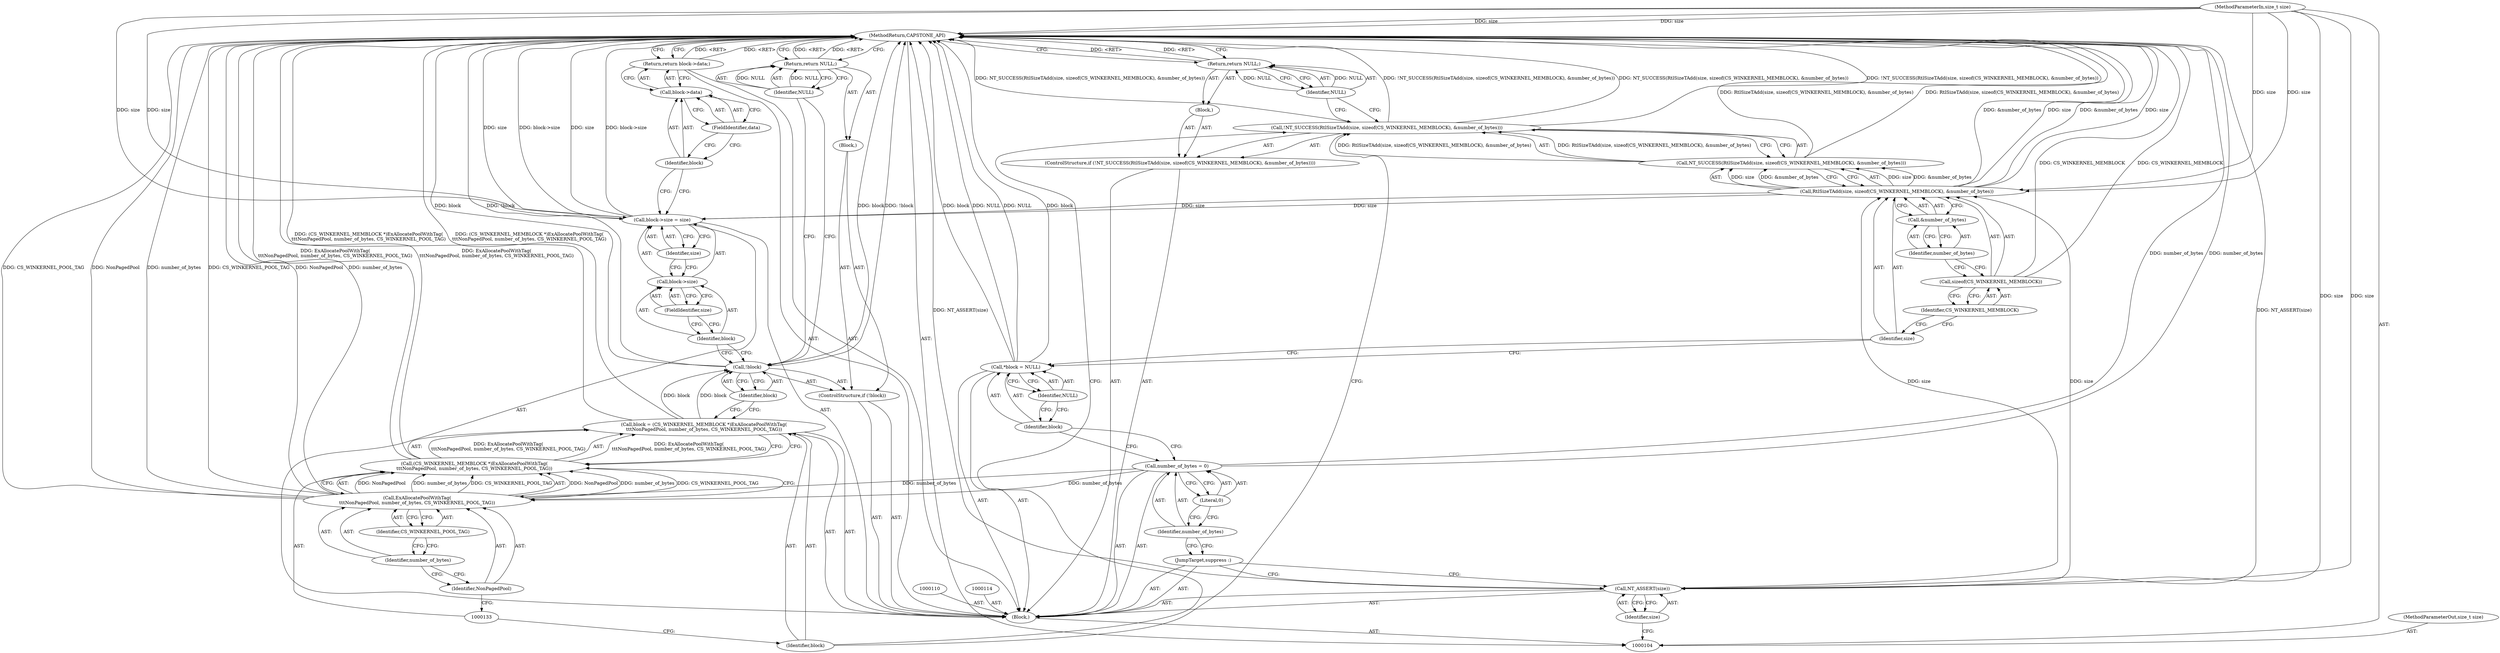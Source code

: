 digraph "0_capstone_6fe86eef621b9849f51a5e1e5d73258a93440403" {
"1000105" [label="(MethodParameterIn,size_t size)"];
"1000208" [label="(MethodParameterOut,size_t size)"];
"1000153" [label="(MethodReturn,CAPSTONE_API)"];
"1000118" [label="(ControlStructure,if (!NT_SUCCESS(RtlSizeTAdd(size, sizeof(CS_WINKERNEL_MEMBLOCK), &number_of_bytes))))"];
"1000121" [label="(Call,RtlSizeTAdd(size, sizeof(CS_WINKERNEL_MEMBLOCK), &number_of_bytes))"];
"1000122" [label="(Identifier,size)"];
"1000123" [label="(Call,sizeof(CS_WINKERNEL_MEMBLOCK))"];
"1000124" [label="(Identifier,CS_WINKERNEL_MEMBLOCK)"];
"1000119" [label="(Call,!NT_SUCCESS(RtlSizeTAdd(size, sizeof(CS_WINKERNEL_MEMBLOCK), &number_of_bytes)))"];
"1000120" [label="(Call,NT_SUCCESS(RtlSizeTAdd(size, sizeof(CS_WINKERNEL_MEMBLOCK), &number_of_bytes)))"];
"1000125" [label="(Call,&number_of_bytes)"];
"1000126" [label="(Identifier,number_of_bytes)"];
"1000127" [label="(Block,)"];
"1000128" [label="(Return,return NULL;)"];
"1000129" [label="(Identifier,NULL)"];
"1000130" [label="(Call,block = (CS_WINKERNEL_MEMBLOCK *)ExAllocatePoolWithTag(\n\t\t\tNonPagedPool, number_of_bytes, CS_WINKERNEL_POOL_TAG))"];
"1000131" [label="(Identifier,block)"];
"1000134" [label="(Call,ExAllocatePoolWithTag(\n\t\t\tNonPagedPool, number_of_bytes, CS_WINKERNEL_POOL_TAG))"];
"1000132" [label="(Call,(CS_WINKERNEL_MEMBLOCK *)ExAllocatePoolWithTag(\n\t\t\tNonPagedPool, number_of_bytes, CS_WINKERNEL_POOL_TAG))"];
"1000136" [label="(Identifier,number_of_bytes)"];
"1000135" [label="(Identifier,NonPagedPool)"];
"1000137" [label="(Identifier,CS_WINKERNEL_POOL_TAG)"];
"1000141" [label="(Block,)"];
"1000138" [label="(ControlStructure,if (!block))"];
"1000139" [label="(Call,!block)"];
"1000140" [label="(Identifier,block)"];
"1000143" [label="(Identifier,NULL)"];
"1000142" [label="(Return,return NULL;)"];
"1000144" [label="(Call,block->size = size)"];
"1000145" [label="(Call,block->size)"];
"1000146" [label="(Identifier,block)"];
"1000148" [label="(Identifier,size)"];
"1000147" [label="(FieldIdentifier,size)"];
"1000106" [label="(Block,)"];
"1000149" [label="(Return,return block->data;)"];
"1000152" [label="(FieldIdentifier,data)"];
"1000150" [label="(Call,block->data)"];
"1000151" [label="(Identifier,block)"];
"1000107" [label="(Call,NT_ASSERT(size))"];
"1000108" [label="(Identifier,size)"];
"1000109" [label="(JumpTarget,suppress :)"];
"1000113" [label="(Literal,0)"];
"1000111" [label="(Call,number_of_bytes = 0)"];
"1000112" [label="(Identifier,number_of_bytes)"];
"1000115" [label="(Call,*block = NULL)"];
"1000116" [label="(Identifier,block)"];
"1000117" [label="(Identifier,NULL)"];
"1000105" -> "1000104"  [label="AST: "];
"1000105" -> "1000153"  [label="DDG: size"];
"1000105" -> "1000107"  [label="DDG: size"];
"1000105" -> "1000121"  [label="DDG: size"];
"1000105" -> "1000144"  [label="DDG: size"];
"1000208" -> "1000104"  [label="AST: "];
"1000153" -> "1000104"  [label="AST: "];
"1000153" -> "1000128"  [label="CFG: "];
"1000153" -> "1000142"  [label="CFG: "];
"1000153" -> "1000149"  [label="CFG: "];
"1000115" -> "1000153"  [label="DDG: NULL"];
"1000115" -> "1000153"  [label="DDG: block"];
"1000121" -> "1000153"  [label="DDG: &number_of_bytes"];
"1000121" -> "1000153"  [label="DDG: size"];
"1000107" -> "1000153"  [label="DDG: NT_ASSERT(size)"];
"1000105" -> "1000153"  [label="DDG: size"];
"1000139" -> "1000153"  [label="DDG: block"];
"1000139" -> "1000153"  [label="DDG: !block"];
"1000144" -> "1000153"  [label="DDG: size"];
"1000144" -> "1000153"  [label="DDG: block->size"];
"1000111" -> "1000153"  [label="DDG: number_of_bytes"];
"1000119" -> "1000153"  [label="DDG: !NT_SUCCESS(RtlSizeTAdd(size, sizeof(CS_WINKERNEL_MEMBLOCK), &number_of_bytes))"];
"1000119" -> "1000153"  [label="DDG: NT_SUCCESS(RtlSizeTAdd(size, sizeof(CS_WINKERNEL_MEMBLOCK), &number_of_bytes))"];
"1000134" -> "1000153"  [label="DDG: CS_WINKERNEL_POOL_TAG"];
"1000134" -> "1000153"  [label="DDG: NonPagedPool"];
"1000134" -> "1000153"  [label="DDG: number_of_bytes"];
"1000123" -> "1000153"  [label="DDG: CS_WINKERNEL_MEMBLOCK"];
"1000130" -> "1000153"  [label="DDG: (CS_WINKERNEL_MEMBLOCK *)ExAllocatePoolWithTag(\n\t\t\tNonPagedPool, number_of_bytes, CS_WINKERNEL_POOL_TAG)"];
"1000132" -> "1000153"  [label="DDG: ExAllocatePoolWithTag(\n\t\t\tNonPagedPool, number_of_bytes, CS_WINKERNEL_POOL_TAG)"];
"1000120" -> "1000153"  [label="DDG: RtlSizeTAdd(size, sizeof(CS_WINKERNEL_MEMBLOCK), &number_of_bytes)"];
"1000142" -> "1000153"  [label="DDG: <RET>"];
"1000149" -> "1000153"  [label="DDG: <RET>"];
"1000128" -> "1000153"  [label="DDG: <RET>"];
"1000118" -> "1000106"  [label="AST: "];
"1000119" -> "1000118"  [label="AST: "];
"1000127" -> "1000118"  [label="AST: "];
"1000121" -> "1000120"  [label="AST: "];
"1000121" -> "1000125"  [label="CFG: "];
"1000122" -> "1000121"  [label="AST: "];
"1000123" -> "1000121"  [label="AST: "];
"1000125" -> "1000121"  [label="AST: "];
"1000120" -> "1000121"  [label="CFG: "];
"1000121" -> "1000153"  [label="DDG: &number_of_bytes"];
"1000121" -> "1000153"  [label="DDG: size"];
"1000121" -> "1000120"  [label="DDG: size"];
"1000121" -> "1000120"  [label="DDG: &number_of_bytes"];
"1000107" -> "1000121"  [label="DDG: size"];
"1000105" -> "1000121"  [label="DDG: size"];
"1000121" -> "1000144"  [label="DDG: size"];
"1000122" -> "1000121"  [label="AST: "];
"1000122" -> "1000115"  [label="CFG: "];
"1000124" -> "1000122"  [label="CFG: "];
"1000123" -> "1000121"  [label="AST: "];
"1000123" -> "1000124"  [label="CFG: "];
"1000124" -> "1000123"  [label="AST: "];
"1000126" -> "1000123"  [label="CFG: "];
"1000123" -> "1000153"  [label="DDG: CS_WINKERNEL_MEMBLOCK"];
"1000124" -> "1000123"  [label="AST: "];
"1000124" -> "1000122"  [label="CFG: "];
"1000123" -> "1000124"  [label="CFG: "];
"1000119" -> "1000118"  [label="AST: "];
"1000119" -> "1000120"  [label="CFG: "];
"1000120" -> "1000119"  [label="AST: "];
"1000129" -> "1000119"  [label="CFG: "];
"1000131" -> "1000119"  [label="CFG: "];
"1000119" -> "1000153"  [label="DDG: !NT_SUCCESS(RtlSizeTAdd(size, sizeof(CS_WINKERNEL_MEMBLOCK), &number_of_bytes))"];
"1000119" -> "1000153"  [label="DDG: NT_SUCCESS(RtlSizeTAdd(size, sizeof(CS_WINKERNEL_MEMBLOCK), &number_of_bytes))"];
"1000120" -> "1000119"  [label="DDG: RtlSizeTAdd(size, sizeof(CS_WINKERNEL_MEMBLOCK), &number_of_bytes)"];
"1000120" -> "1000119"  [label="AST: "];
"1000120" -> "1000121"  [label="CFG: "];
"1000121" -> "1000120"  [label="AST: "];
"1000119" -> "1000120"  [label="CFG: "];
"1000120" -> "1000153"  [label="DDG: RtlSizeTAdd(size, sizeof(CS_WINKERNEL_MEMBLOCK), &number_of_bytes)"];
"1000120" -> "1000119"  [label="DDG: RtlSizeTAdd(size, sizeof(CS_WINKERNEL_MEMBLOCK), &number_of_bytes)"];
"1000121" -> "1000120"  [label="DDG: size"];
"1000121" -> "1000120"  [label="DDG: &number_of_bytes"];
"1000125" -> "1000121"  [label="AST: "];
"1000125" -> "1000126"  [label="CFG: "];
"1000126" -> "1000125"  [label="AST: "];
"1000121" -> "1000125"  [label="CFG: "];
"1000126" -> "1000125"  [label="AST: "];
"1000126" -> "1000123"  [label="CFG: "];
"1000125" -> "1000126"  [label="CFG: "];
"1000127" -> "1000118"  [label="AST: "];
"1000128" -> "1000127"  [label="AST: "];
"1000128" -> "1000127"  [label="AST: "];
"1000128" -> "1000129"  [label="CFG: "];
"1000129" -> "1000128"  [label="AST: "];
"1000153" -> "1000128"  [label="CFG: "];
"1000128" -> "1000153"  [label="DDG: <RET>"];
"1000129" -> "1000128"  [label="DDG: NULL"];
"1000129" -> "1000128"  [label="AST: "];
"1000129" -> "1000119"  [label="CFG: "];
"1000128" -> "1000129"  [label="CFG: "];
"1000129" -> "1000128"  [label="DDG: NULL"];
"1000130" -> "1000106"  [label="AST: "];
"1000130" -> "1000132"  [label="CFG: "];
"1000131" -> "1000130"  [label="AST: "];
"1000132" -> "1000130"  [label="AST: "];
"1000140" -> "1000130"  [label="CFG: "];
"1000130" -> "1000153"  [label="DDG: (CS_WINKERNEL_MEMBLOCK *)ExAllocatePoolWithTag(\n\t\t\tNonPagedPool, number_of_bytes, CS_WINKERNEL_POOL_TAG)"];
"1000132" -> "1000130"  [label="DDG: ExAllocatePoolWithTag(\n\t\t\tNonPagedPool, number_of_bytes, CS_WINKERNEL_POOL_TAG)"];
"1000130" -> "1000139"  [label="DDG: block"];
"1000131" -> "1000130"  [label="AST: "];
"1000131" -> "1000119"  [label="CFG: "];
"1000133" -> "1000131"  [label="CFG: "];
"1000134" -> "1000132"  [label="AST: "];
"1000134" -> "1000137"  [label="CFG: "];
"1000135" -> "1000134"  [label="AST: "];
"1000136" -> "1000134"  [label="AST: "];
"1000137" -> "1000134"  [label="AST: "];
"1000132" -> "1000134"  [label="CFG: "];
"1000134" -> "1000153"  [label="DDG: CS_WINKERNEL_POOL_TAG"];
"1000134" -> "1000153"  [label="DDG: NonPagedPool"];
"1000134" -> "1000153"  [label="DDG: number_of_bytes"];
"1000134" -> "1000132"  [label="DDG: NonPagedPool"];
"1000134" -> "1000132"  [label="DDG: number_of_bytes"];
"1000134" -> "1000132"  [label="DDG: CS_WINKERNEL_POOL_TAG"];
"1000111" -> "1000134"  [label="DDG: number_of_bytes"];
"1000132" -> "1000130"  [label="AST: "];
"1000132" -> "1000134"  [label="CFG: "];
"1000133" -> "1000132"  [label="AST: "];
"1000134" -> "1000132"  [label="AST: "];
"1000130" -> "1000132"  [label="CFG: "];
"1000132" -> "1000153"  [label="DDG: ExAllocatePoolWithTag(\n\t\t\tNonPagedPool, number_of_bytes, CS_WINKERNEL_POOL_TAG)"];
"1000132" -> "1000130"  [label="DDG: ExAllocatePoolWithTag(\n\t\t\tNonPagedPool, number_of_bytes, CS_WINKERNEL_POOL_TAG)"];
"1000134" -> "1000132"  [label="DDG: NonPagedPool"];
"1000134" -> "1000132"  [label="DDG: number_of_bytes"];
"1000134" -> "1000132"  [label="DDG: CS_WINKERNEL_POOL_TAG"];
"1000136" -> "1000134"  [label="AST: "];
"1000136" -> "1000135"  [label="CFG: "];
"1000137" -> "1000136"  [label="CFG: "];
"1000135" -> "1000134"  [label="AST: "];
"1000135" -> "1000133"  [label="CFG: "];
"1000136" -> "1000135"  [label="CFG: "];
"1000137" -> "1000134"  [label="AST: "];
"1000137" -> "1000136"  [label="CFG: "];
"1000134" -> "1000137"  [label="CFG: "];
"1000141" -> "1000138"  [label="AST: "];
"1000142" -> "1000141"  [label="AST: "];
"1000138" -> "1000106"  [label="AST: "];
"1000139" -> "1000138"  [label="AST: "];
"1000141" -> "1000138"  [label="AST: "];
"1000139" -> "1000138"  [label="AST: "];
"1000139" -> "1000140"  [label="CFG: "];
"1000140" -> "1000139"  [label="AST: "];
"1000143" -> "1000139"  [label="CFG: "];
"1000146" -> "1000139"  [label="CFG: "];
"1000139" -> "1000153"  [label="DDG: block"];
"1000139" -> "1000153"  [label="DDG: !block"];
"1000130" -> "1000139"  [label="DDG: block"];
"1000140" -> "1000139"  [label="AST: "];
"1000140" -> "1000130"  [label="CFG: "];
"1000139" -> "1000140"  [label="CFG: "];
"1000143" -> "1000142"  [label="AST: "];
"1000143" -> "1000139"  [label="CFG: "];
"1000142" -> "1000143"  [label="CFG: "];
"1000143" -> "1000142"  [label="DDG: NULL"];
"1000142" -> "1000141"  [label="AST: "];
"1000142" -> "1000143"  [label="CFG: "];
"1000143" -> "1000142"  [label="AST: "];
"1000153" -> "1000142"  [label="CFG: "];
"1000142" -> "1000153"  [label="DDG: <RET>"];
"1000143" -> "1000142"  [label="DDG: NULL"];
"1000144" -> "1000106"  [label="AST: "];
"1000144" -> "1000148"  [label="CFG: "];
"1000145" -> "1000144"  [label="AST: "];
"1000148" -> "1000144"  [label="AST: "];
"1000151" -> "1000144"  [label="CFG: "];
"1000144" -> "1000153"  [label="DDG: size"];
"1000144" -> "1000153"  [label="DDG: block->size"];
"1000121" -> "1000144"  [label="DDG: size"];
"1000105" -> "1000144"  [label="DDG: size"];
"1000145" -> "1000144"  [label="AST: "];
"1000145" -> "1000147"  [label="CFG: "];
"1000146" -> "1000145"  [label="AST: "];
"1000147" -> "1000145"  [label="AST: "];
"1000148" -> "1000145"  [label="CFG: "];
"1000146" -> "1000145"  [label="AST: "];
"1000146" -> "1000139"  [label="CFG: "];
"1000147" -> "1000146"  [label="CFG: "];
"1000148" -> "1000144"  [label="AST: "];
"1000148" -> "1000145"  [label="CFG: "];
"1000144" -> "1000148"  [label="CFG: "];
"1000147" -> "1000145"  [label="AST: "];
"1000147" -> "1000146"  [label="CFG: "];
"1000145" -> "1000147"  [label="CFG: "];
"1000106" -> "1000104"  [label="AST: "];
"1000107" -> "1000106"  [label="AST: "];
"1000109" -> "1000106"  [label="AST: "];
"1000110" -> "1000106"  [label="AST: "];
"1000111" -> "1000106"  [label="AST: "];
"1000114" -> "1000106"  [label="AST: "];
"1000115" -> "1000106"  [label="AST: "];
"1000118" -> "1000106"  [label="AST: "];
"1000130" -> "1000106"  [label="AST: "];
"1000138" -> "1000106"  [label="AST: "];
"1000144" -> "1000106"  [label="AST: "];
"1000149" -> "1000106"  [label="AST: "];
"1000149" -> "1000106"  [label="AST: "];
"1000149" -> "1000150"  [label="CFG: "];
"1000150" -> "1000149"  [label="AST: "];
"1000153" -> "1000149"  [label="CFG: "];
"1000149" -> "1000153"  [label="DDG: <RET>"];
"1000152" -> "1000150"  [label="AST: "];
"1000152" -> "1000151"  [label="CFG: "];
"1000150" -> "1000152"  [label="CFG: "];
"1000150" -> "1000149"  [label="AST: "];
"1000150" -> "1000152"  [label="CFG: "];
"1000151" -> "1000150"  [label="AST: "];
"1000152" -> "1000150"  [label="AST: "];
"1000149" -> "1000150"  [label="CFG: "];
"1000151" -> "1000150"  [label="AST: "];
"1000151" -> "1000144"  [label="CFG: "];
"1000152" -> "1000151"  [label="CFG: "];
"1000107" -> "1000106"  [label="AST: "];
"1000107" -> "1000108"  [label="CFG: "];
"1000108" -> "1000107"  [label="AST: "];
"1000109" -> "1000107"  [label="CFG: "];
"1000107" -> "1000153"  [label="DDG: NT_ASSERT(size)"];
"1000105" -> "1000107"  [label="DDG: size"];
"1000107" -> "1000121"  [label="DDG: size"];
"1000108" -> "1000107"  [label="AST: "];
"1000108" -> "1000104"  [label="CFG: "];
"1000107" -> "1000108"  [label="CFG: "];
"1000109" -> "1000106"  [label="AST: "];
"1000109" -> "1000107"  [label="CFG: "];
"1000112" -> "1000109"  [label="CFG: "];
"1000113" -> "1000111"  [label="AST: "];
"1000113" -> "1000112"  [label="CFG: "];
"1000111" -> "1000113"  [label="CFG: "];
"1000111" -> "1000106"  [label="AST: "];
"1000111" -> "1000113"  [label="CFG: "];
"1000112" -> "1000111"  [label="AST: "];
"1000113" -> "1000111"  [label="AST: "];
"1000116" -> "1000111"  [label="CFG: "];
"1000111" -> "1000153"  [label="DDG: number_of_bytes"];
"1000111" -> "1000134"  [label="DDG: number_of_bytes"];
"1000112" -> "1000111"  [label="AST: "];
"1000112" -> "1000109"  [label="CFG: "];
"1000113" -> "1000112"  [label="CFG: "];
"1000115" -> "1000106"  [label="AST: "];
"1000115" -> "1000117"  [label="CFG: "];
"1000116" -> "1000115"  [label="AST: "];
"1000117" -> "1000115"  [label="AST: "];
"1000122" -> "1000115"  [label="CFG: "];
"1000115" -> "1000153"  [label="DDG: NULL"];
"1000115" -> "1000153"  [label="DDG: block"];
"1000116" -> "1000115"  [label="AST: "];
"1000116" -> "1000111"  [label="CFG: "];
"1000117" -> "1000116"  [label="CFG: "];
"1000117" -> "1000115"  [label="AST: "];
"1000117" -> "1000116"  [label="CFG: "];
"1000115" -> "1000117"  [label="CFG: "];
}
